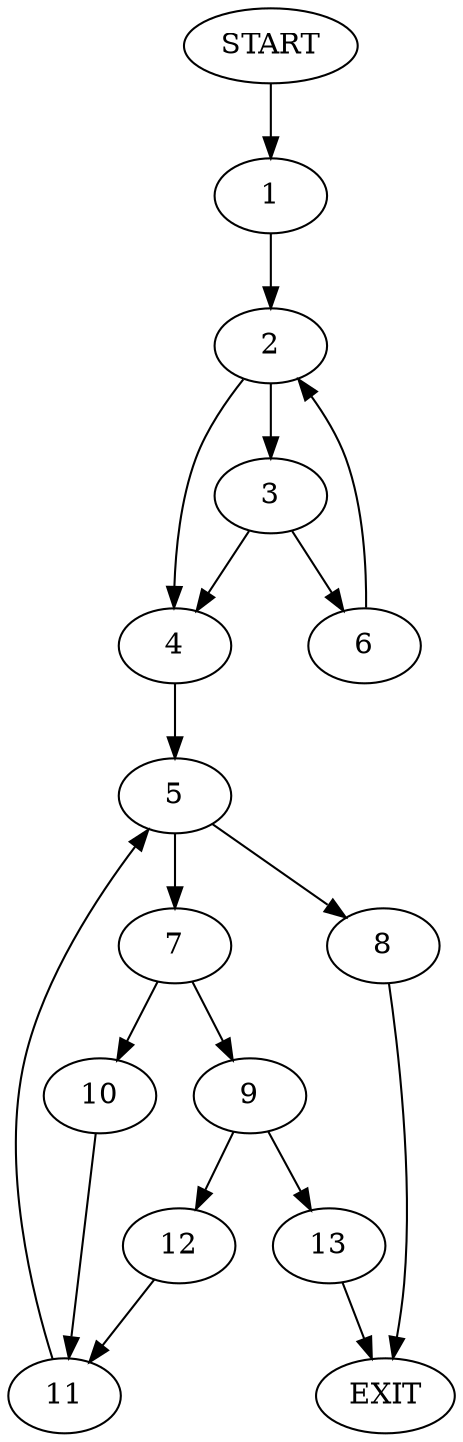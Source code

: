 digraph {
0 [label="START"]
14 [label="EXIT"]
0 -> 1
1 -> 2
2 -> 3
2 -> 4
4 -> 5
3 -> 6
3 -> 4
6 -> 2
5 -> 7
5 -> 8
8 -> 14
7 -> 9
7 -> 10
10 -> 11
9 -> 12
9 -> 13
11 -> 5
13 -> 14
12 -> 11
}
